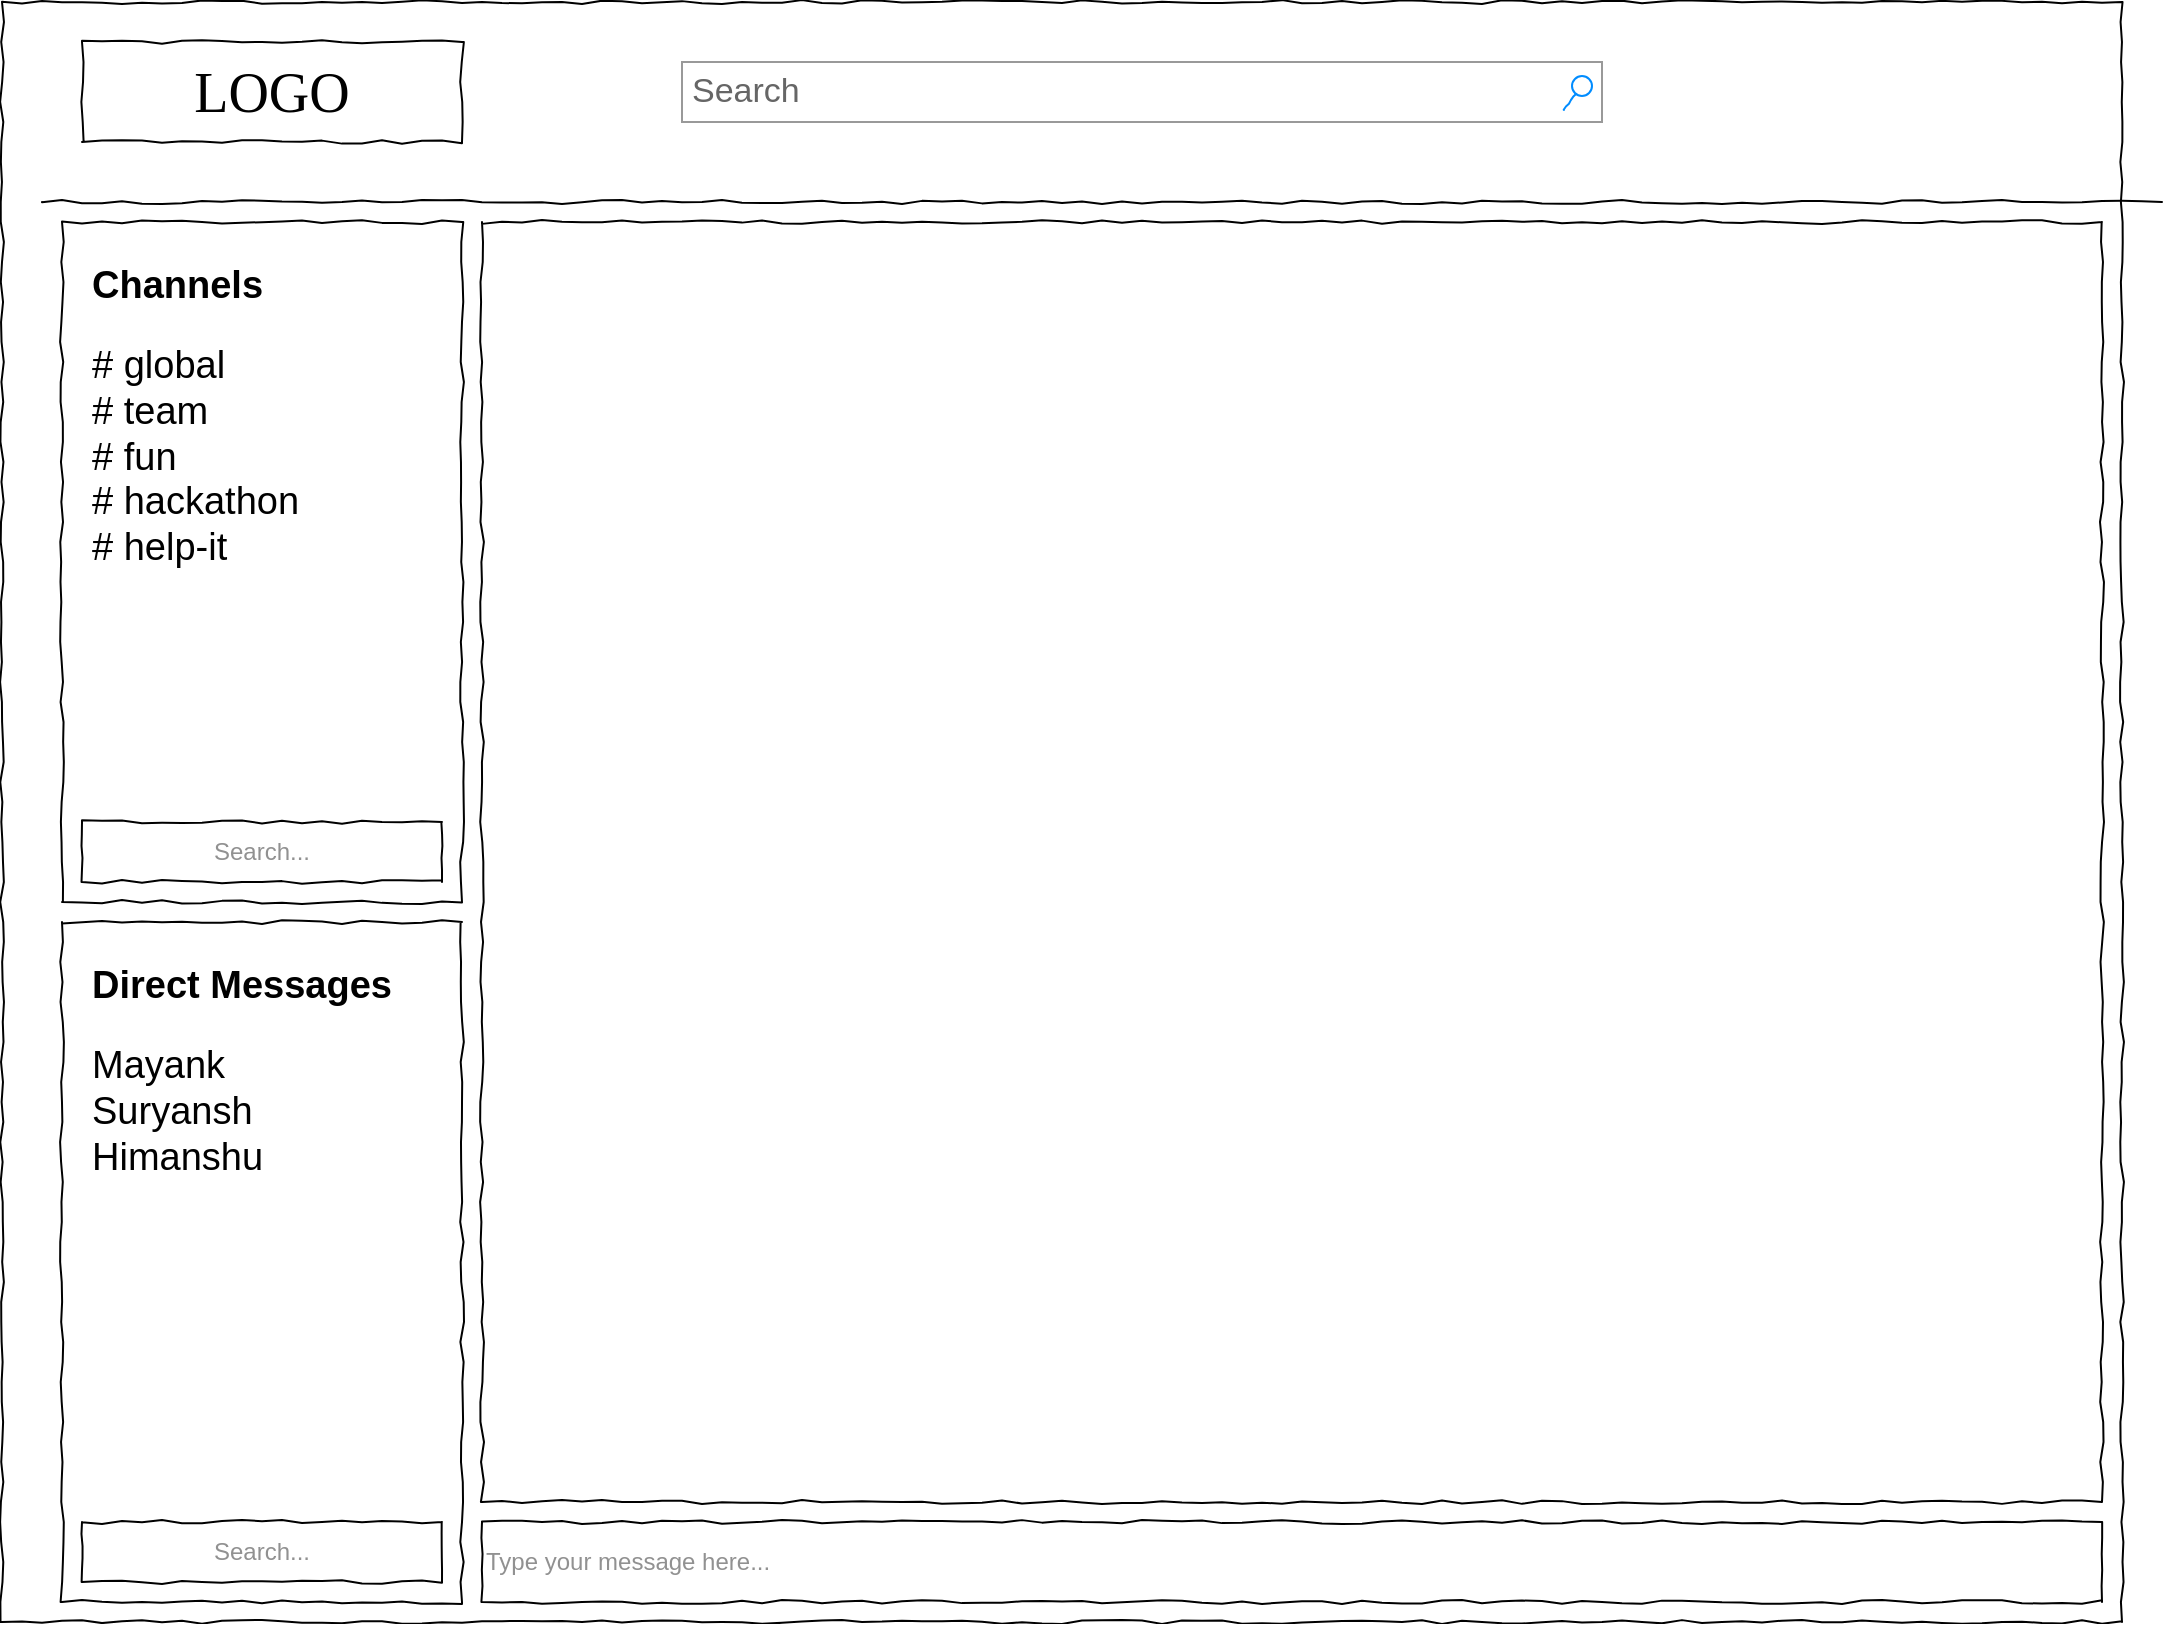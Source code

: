 <mxfile version="13.10.4" type="github">
  <diagram name="Page-1" id="03018318-947c-dd8e-b7a3-06fadd420f32">
    <mxGraphModel dx="1527" dy="1019" grid="1" gridSize="10" guides="1" tooltips="1" connect="1" arrows="1" fold="1" page="1" pageScale="1" pageWidth="1100" pageHeight="850" background="#ffffff" math="0" shadow="0">
      <root>
        <mxCell id="0" />
        <mxCell id="1" parent="0" />
        <mxCell id="677b7b8949515195-1" value="" style="whiteSpace=wrap;html=1;rounded=0;shadow=0;labelBackgroundColor=none;strokeColor=#000000;strokeWidth=1;fillColor=none;fontFamily=Verdana;fontSize=12;fontColor=#000000;align=center;comic=1;" parent="1" vertex="1">
          <mxGeometry y="20" width="1060" height="810" as="geometry" />
        </mxCell>
        <mxCell id="677b7b8949515195-2" value="LOGO" style="whiteSpace=wrap;html=1;rounded=0;shadow=0;labelBackgroundColor=none;strokeWidth=1;fontFamily=Verdana;fontSize=28;align=center;comic=1;" parent="1" vertex="1">
          <mxGeometry x="40" y="40" width="190" height="50" as="geometry" />
        </mxCell>
        <mxCell id="677b7b8949515195-3" value="Search" style="strokeWidth=1;shadow=0;dashed=0;align=center;html=1;shape=mxgraph.mockup.forms.searchBox;strokeColor=#999999;mainText=;strokeColor2=#008cff;fontColor=#666666;fontSize=17;align=left;spacingLeft=3;rounded=0;labelBackgroundColor=none;comic=1;" parent="1" vertex="1">
          <mxGeometry x="340" y="50" width="460" height="30" as="geometry" />
        </mxCell>
        <mxCell id="677b7b8949515195-8" value="" style="whiteSpace=wrap;html=1;rounded=0;shadow=0;labelBackgroundColor=none;strokeWidth=1;fillColor=none;fontFamily=Verdana;fontSize=12;align=center;comic=1;" parent="1" vertex="1">
          <mxGeometry x="30" y="480" width="200" height="340" as="geometry" />
        </mxCell>
        <mxCell id="677b7b8949515195-9" value="" style="line;strokeWidth=1;html=1;rounded=0;shadow=0;labelBackgroundColor=none;fillColor=none;fontFamily=Verdana;fontSize=14;fontColor=#000000;align=center;comic=1;" parent="1" vertex="1">
          <mxGeometry x="20" y="90" width="1060" height="60" as="geometry" />
        </mxCell>
        <mxCell id="qg8gViu0aF229nLbIGqW-1" value="" style="whiteSpace=wrap;html=1;rounded=0;shadow=0;labelBackgroundColor=none;strokeWidth=1;fillColor=none;fontFamily=Verdana;fontSize=12;align=center;comic=1;" vertex="1" parent="1">
          <mxGeometry x="30" y="130" width="200" height="340" as="geometry" />
        </mxCell>
        <mxCell id="qg8gViu0aF229nLbIGqW-2" value="" style="rounded=0;whiteSpace=wrap;html=1;comic=1;" vertex="1" parent="1">
          <mxGeometry x="240" y="130" width="810" height="640" as="geometry" />
        </mxCell>
        <mxCell id="qg8gViu0aF229nLbIGqW-3" value="&lt;div style=&quot;text-align: center&quot;&gt;&lt;span&gt;&lt;font color=&quot;#919191&quot; style=&quot;line-height: 100%&quot;&gt;Type your message here...&lt;/font&gt;&lt;/span&gt;&lt;/div&gt;" style="rounded=0;whiteSpace=wrap;html=1;comic=1;align=left;" vertex="1" parent="1">
          <mxGeometry x="240" y="780" width="810" height="40" as="geometry" />
        </mxCell>
        <mxCell id="qg8gViu0aF229nLbIGqW-7" value="&lt;font color=&quot;#919191&quot;&gt;Search...&lt;/font&gt;" style="rounded=0;whiteSpace=wrap;html=1;comic=1;" vertex="1" parent="1">
          <mxGeometry x="40" y="430" width="180" height="30" as="geometry" />
        </mxCell>
        <mxCell id="qg8gViu0aF229nLbIGqW-8" value="&lt;span style=&quot;color: rgb(145 , 145 , 145)&quot;&gt;Search...&lt;/span&gt;" style="rounded=0;whiteSpace=wrap;html=1;comic=1;" vertex="1" parent="1">
          <mxGeometry x="40" y="780" width="180" height="30" as="geometry" />
        </mxCell>
        <mxCell id="qg8gViu0aF229nLbIGqW-10" value="&lt;p style=&quot;line-height: 100%&quot;&gt;&lt;/p&gt;&lt;h1&gt;&lt;font style=&quot;font-size: 19px&quot;&gt;Channels&lt;/font&gt;&lt;/h1&gt;&lt;div&gt;&lt;font style=&quot;font-size: 19px&quot;&gt;# global&lt;/font&gt;&lt;/div&gt;&lt;div&gt;&lt;font style=&quot;font-size: 19px&quot;&gt;# team&lt;/font&gt;&lt;/div&gt;&lt;div&gt;&lt;font style=&quot;font-size: 19px&quot;&gt;# fun&lt;/font&gt;&lt;/div&gt;&lt;div&gt;&lt;font style=&quot;font-size: 19px&quot;&gt;# hackathon&lt;/font&gt;&lt;/div&gt;&lt;div&gt;&lt;font style=&quot;font-size: 19px&quot;&gt;# help-it&lt;/font&gt;&lt;/div&gt;&lt;p&gt;&lt;/p&gt;" style="text;html=1;strokeColor=none;fillColor=none;spacing=5;spacingTop=-20;whiteSpace=wrap;overflow=hidden;rounded=0;comic=1;" vertex="1" parent="1">
          <mxGeometry x="40" y="140" width="180" height="280" as="geometry" />
        </mxCell>
        <mxCell id="qg8gViu0aF229nLbIGqW-13" value="&lt;h1&gt;&lt;font style=&quot;font-size: 19px&quot;&gt;Direct Messages&lt;/font&gt;&lt;/h1&gt;&lt;span style=&quot;font-size: 19px&quot;&gt;Mayank&lt;/span&gt;&lt;br&gt;&lt;span style=&quot;font-size: 19px&quot;&gt;Suryansh&lt;/span&gt;&lt;br&gt;&lt;span style=&quot;font-size: 19px&quot;&gt;Himanshu&lt;/span&gt;" style="text;html=1;strokeColor=none;fillColor=none;spacing=5;spacingTop=-20;whiteSpace=wrap;overflow=hidden;rounded=0;comic=1;container=0;" vertex="1" parent="1">
          <mxGeometry x="40" y="490" width="180" height="280" as="geometry" />
        </mxCell>
      </root>
    </mxGraphModel>
  </diagram>
</mxfile>
